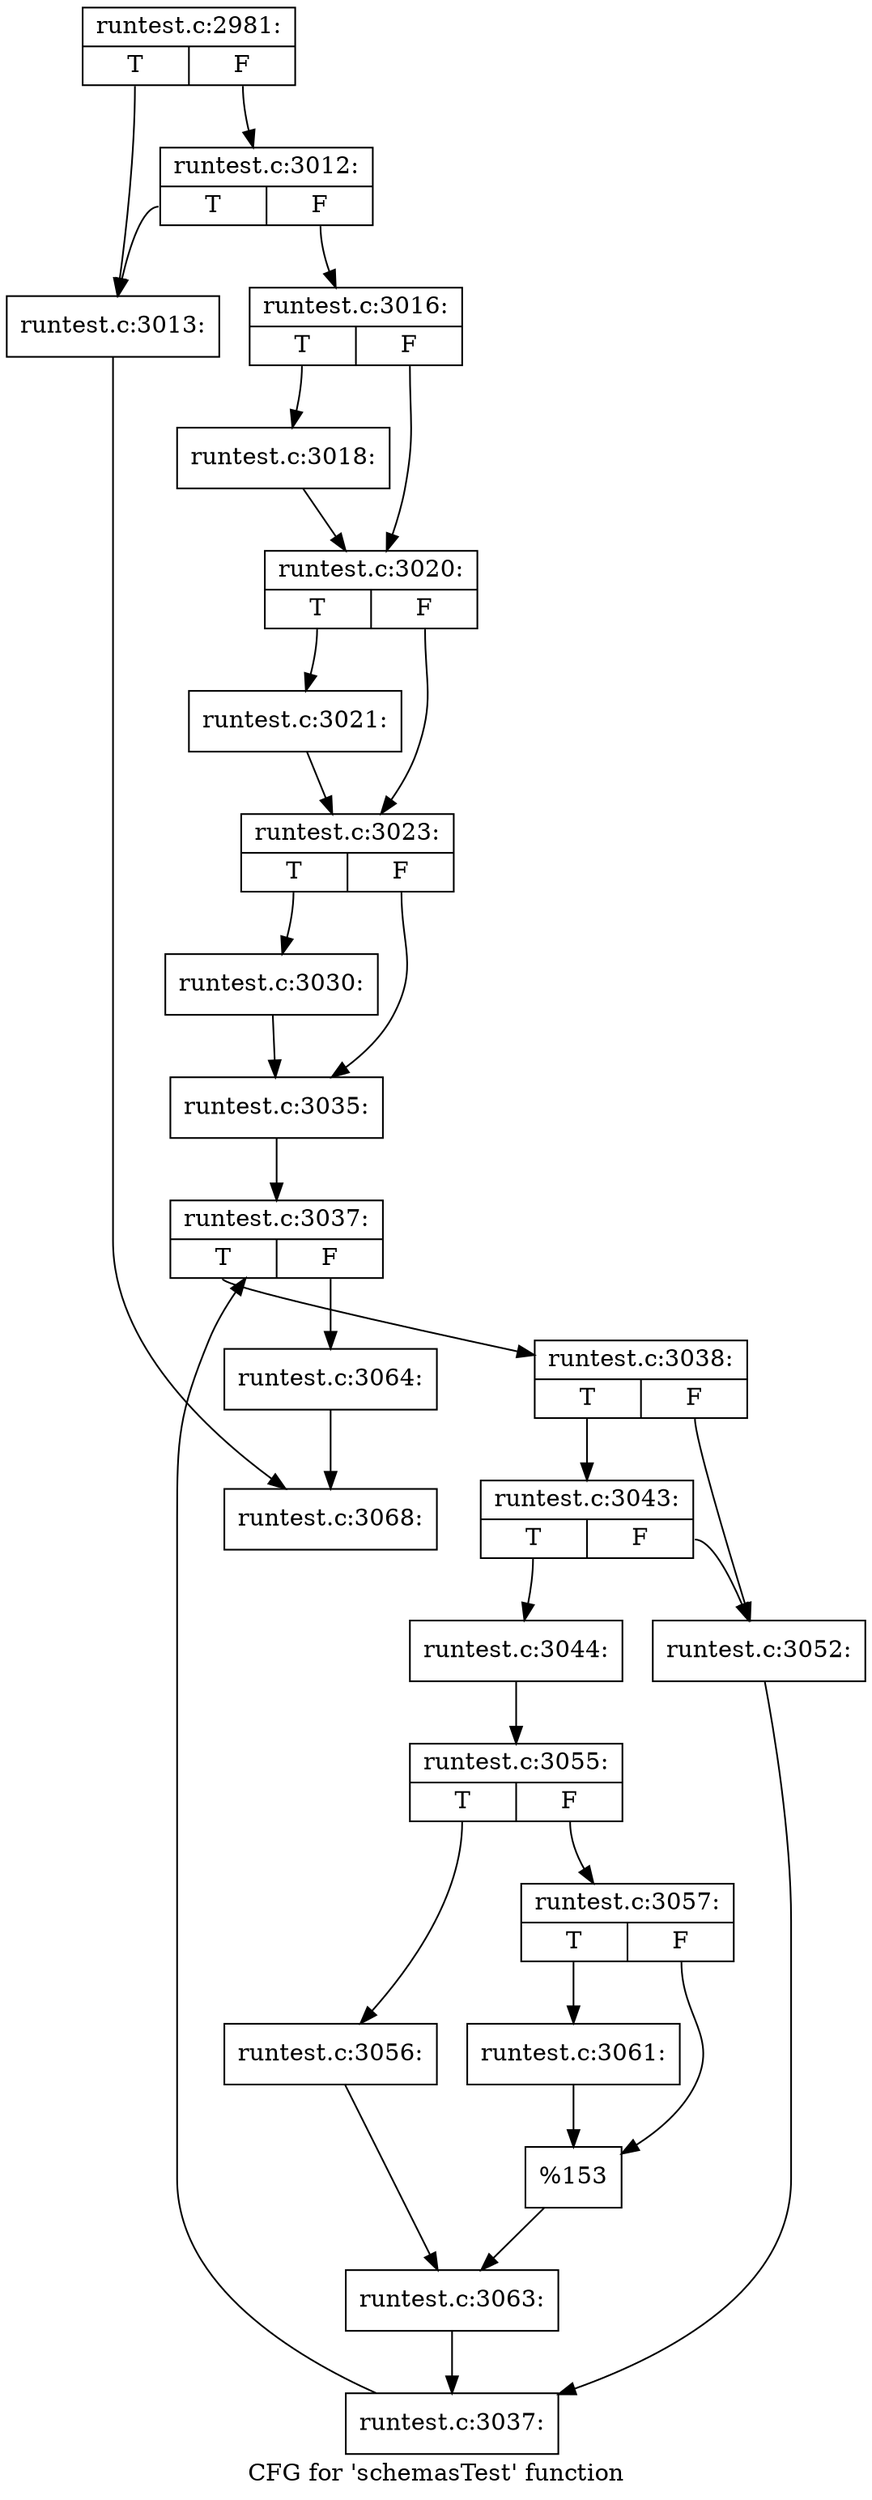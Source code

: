 digraph "CFG for 'schemasTest' function" {
	label="CFG for 'schemasTest' function";

	Node0x4291200 [shape=record,label="{runtest.c:2981:|{<s0>T|<s1>F}}"];
	Node0x4291200:s0 -> Node0x41e6ef0;
	Node0x4291200:s1 -> Node0x41e8060;
	Node0x41e8060 [shape=record,label="{runtest.c:3012:|{<s0>T|<s1>F}}"];
	Node0x41e8060:s0 -> Node0x41e6ef0;
	Node0x41e8060:s1 -> Node0x41e7220;
	Node0x41e6ef0 [shape=record,label="{runtest.c:3013:}"];
	Node0x41e6ef0 -> Node0x42921b0;
	Node0x41e7220 [shape=record,label="{runtest.c:3016:|{<s0>T|<s1>F}}"];
	Node0x41e7220:s0 -> Node0x41e8790;
	Node0x41e7220:s1 -> Node0x41e8a00;
	Node0x41e8790 [shape=record,label="{runtest.c:3018:}"];
	Node0x41e8790 -> Node0x41e8a00;
	Node0x41e8a00 [shape=record,label="{runtest.c:3020:|{<s0>T|<s1>F}}"];
	Node0x41e8a00:s0 -> Node0x41e93e0;
	Node0x41e8a00:s1 -> Node0x41e9430;
	Node0x41e93e0 [shape=record,label="{runtest.c:3021:}"];
	Node0x41e93e0 -> Node0x41e9430;
	Node0x41e9430 [shape=record,label="{runtest.c:3023:|{<s0>T|<s1>F}}"];
	Node0x41e9430:s0 -> Node0x41e9ff0;
	Node0x41e9430:s1 -> Node0x41eaa50;
	Node0x41e9ff0 [shape=record,label="{runtest.c:3030:}"];
	Node0x41e9ff0 -> Node0x41eaa50;
	Node0x41eaa50 [shape=record,label="{runtest.c:3035:}"];
	Node0x41eaa50 -> Node0x41ebe00;
	Node0x41ebe00 [shape=record,label="{runtest.c:3037:|{<s0>T|<s1>F}}"];
	Node0x41ebe00:s0 -> Node0x41ec060;
	Node0x41ebe00:s1 -> Node0x41eb440;
	Node0x41ec060 [shape=record,label="{runtest.c:3038:|{<s0>T|<s1>F}}"];
	Node0x41ec060:s0 -> Node0x42a8dd0;
	Node0x41ec060:s1 -> Node0x42a8d80;
	Node0x42a8dd0 [shape=record,label="{runtest.c:3043:|{<s0>T|<s1>F}}"];
	Node0x42a8dd0:s0 -> Node0x42a8ce0;
	Node0x42a8dd0:s1 -> Node0x42a8d80;
	Node0x42a8ce0 [shape=record,label="{runtest.c:3044:}"];
	Node0x42a8ce0 -> Node0x42a8d30;
	Node0x42a8d80 [shape=record,label="{runtest.c:3052:}"];
	Node0x42a8d80 -> Node0x41ec010;
	Node0x42a8d30 [shape=record,label="{runtest.c:3055:|{<s0>T|<s1>F}}"];
	Node0x42a8d30:s0 -> Node0x42aaf40;
	Node0x42a8d30:s1 -> Node0x42aafe0;
	Node0x42aaf40 [shape=record,label="{runtest.c:3056:}"];
	Node0x42aaf40 -> Node0x42aaf90;
	Node0x42aafe0 [shape=record,label="{runtest.c:3057:|{<s0>T|<s1>F}}"];
	Node0x42aafe0:s0 -> Node0x42abf30;
	Node0x42aafe0:s1 -> Node0x42ac260;
	Node0x42abf30 [shape=record,label="{runtest.c:3061:}"];
	Node0x42abf30 -> Node0x42ac260;
	Node0x42ac260 [shape=record,label="{%153}"];
	Node0x42ac260 -> Node0x42aaf90;
	Node0x42aaf90 [shape=record,label="{runtest.c:3063:}"];
	Node0x42aaf90 -> Node0x41ec010;
	Node0x41ec010 [shape=record,label="{runtest.c:3037:}"];
	Node0x41ec010 -> Node0x41ebe00;
	Node0x41eb440 [shape=record,label="{runtest.c:3064:}"];
	Node0x41eb440 -> Node0x42921b0;
	Node0x42921b0 [shape=record,label="{runtest.c:3068:}"];
}

